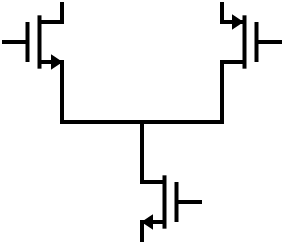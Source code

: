 <mxfile version="28.1.2">
  <diagram name="第 1 页" id="bOk7yKkw_87bxE1mbRi1">
    <mxGraphModel dx="380" dy="209" grid="1" gridSize="10" guides="1" tooltips="1" connect="1" arrows="1" fold="1" page="1" pageScale="1" pageWidth="827" pageHeight="1169" math="0" shadow="0">
      <root>
        <mxCell id="0" />
        <mxCell id="1" parent="0" />
        <mxCell id="fAFTGeUQixBZJxajyv78-22" value="" style="verticalLabelPosition=bottom;shadow=0;dashed=0;align=center;html=1;verticalAlign=top;shape=stencil(zVbdboMgGH0abhsF7Xq72W1X2y76BMzSSapggK3b249CTSoqQ6vJEmPC+fQcvnM+fwDKZIFrAmBUALQFEK4jfdJLhitikdeXt53FpBL8SE50ry4XU1YQQZWtniyWGAL0CKJ7DZ4PlOWcMZIryplsVa7qmhtTplrKW0tca42KKCIsetngt13FdvXTqgH4NEZnN1onnqTzHKATtftZpZOUHkKUVmuYhqmhTCNDIaLsHefHD8E/2b53jxJ/EU8LNT6PU6fQlCtu7u61B3nzbhhKyq4Y4rsRFKbxzgYNOtA0yg5cEJ8b5iGayw+nm9g7LkGGJH9MXJ8hy/TmTGc8IWyHIp0Q9jK9Jc5zPr41h2FK8q7B/zV5/0gG2TMDRfNlXMQeQaTS7w3vFbnylOcNACVt9+B499Dm5gDcXWxCKPKSS58PvpgOtCwHjTS3dl7uBrX/UAb4BQ==);pointerEvents=1;strokeWidth=2;fillColor=#000000;rounded=0;sketch=0;fillStyle=auto;fontFamily=Helvetica;fontSize=12;fontColor=default;" vertex="1" parent="1">
          <mxGeometry x="50" y="270" width="30" height="40" as="geometry" />
        </mxCell>
        <mxCell id="fAFTGeUQixBZJxajyv78-30" style="edgeStyle=orthogonalEdgeStyle;shape=connector;rounded=0;orthogonalLoop=1;jettySize=auto;html=1;exitX=1;exitY=1;exitDx=0;exitDy=0;exitPerimeter=0;strokeColor=default;strokeWidth=2;align=center;verticalAlign=middle;fontFamily=Helvetica;fontSize=12;fontColor=default;labelBackgroundColor=default;endArrow=none;endFill=0;" edge="1" parent="1" source="fAFTGeUQixBZJxajyv78-24">
          <mxGeometry relative="1" as="geometry">
            <mxPoint x="120" y="330" as="targetPoint" />
            <Array as="points">
              <mxPoint x="160" y="330" />
            </Array>
          </mxGeometry>
        </mxCell>
        <mxCell id="fAFTGeUQixBZJxajyv78-24" value="" style="verticalLabelPosition=bottom;shadow=0;dashed=0;align=center;html=1;verticalAlign=top;shape=stencil(zVbRboMgFP0aXhsF7fq62W1P2x76BczSSapggK3b349CTSoqQ6vJEmPCuXAO99wLClAmC1wTAKMCoC2AcB3plx4yXBGLvL687SwmleBHcqJ7dZlMWUEEVTZ6slhiCNAjiO41eH5QlnPGSK4oZ7IVuYprbkyZailvLXGtNSqiiLDoZYPfdhTb0U8rBuDTGJ3daJ14ks5zgE7UzmeVTlJ6CFFarWEapoYyjQwVEWXvOD9+CP7J9r17lPiLeFKo8bmdOoEmXHGzutce5K13w1BSdsUQ342gMIl3NmjQgaRRduCC+Nwwh2guP5xsYm+7BBmS/NFxfYYsk5vTnfGEYjsU6YRiL5Nb4pzz8ak5DFMq7xr8Xyvvb8kge2agaL6Mi9gjiFT63vDOyJUnPG8BEGx3BpzQXJub+9PdxSaEIi+59PngK9OBluWgkWZp53I3qP2HMsAv);pointerEvents=1;strokeWidth=2;fillColor=#000000;rounded=0;sketch=0;fillStyle=auto;flipH=1;fontFamily=Helvetica;fontSize=12;fontColor=default;" vertex="1" parent="1">
          <mxGeometry x="160" y="270" width="30" height="40" as="geometry" />
        </mxCell>
        <mxCell id="fAFTGeUQixBZJxajyv78-25" value="" style="verticalLabelPosition=bottom;shadow=0;dashed=0;align=center;html=1;verticalAlign=top;shape=stencil(zVbdboMgGH0abhsF7Xq72W1X2y76BMzSSapggK3b249CTSoqQ6vJEmPC+fQcvnM+fwDKZIFrAmBUALQFEK4jfdJLhitikdeXt53FpBL8SE50ry4XU1YQQZWtniyWGAL0CKJ7DZ4PlOWcMZIryplsVa7qmhtTplrKW0tca42KKCIsetngt13FdvXTqgH4NEZnN1onnqTzHKATtftZpZOUHkKUVmuYhqmhTCNDIaLsHefHD8E/2b53jxJ/EU8LNT6PU6fQlCtu7u61B3nzbhhKyq4Y4rsRFKbxzgYNOtA0yg5cEJ8b5iGayw+nm9g7LkGGJH9MXJ8hy/TmTGc8IWyHIp0Q9jK9Jc5zPr41h2FK8q7B/zV5/0gG2TMDRfNlXMQeQaTS7w3vFbnylOcNACVt9+B499Dm5gDcXWxCKPKSS58PvpgOtCwHjTS3dl7uBrX/UAb4BQ==);pointerEvents=1;strokeWidth=2;fillColor=#000000;rounded=0;sketch=0;fillStyle=auto;flipH=1;fontFamily=Helvetica;fontSize=12;fontColor=default;" vertex="1" parent="1">
          <mxGeometry x="120" y="350" width="30" height="40" as="geometry" />
        </mxCell>
        <mxCell id="fAFTGeUQixBZJxajyv78-28" style="edgeStyle=orthogonalEdgeStyle;rounded=0;orthogonalLoop=1;jettySize=auto;html=1;exitX=1;exitY=1;exitDx=0;exitDy=0;exitPerimeter=0;entryX=1;entryY=0;entryDx=0;entryDy=0;entryPerimeter=0;fontFamily=Helvetica;fontSize=12;fontColor=default;endArrow=none;endFill=0;strokeWidth=2;" edge="1" parent="1" source="fAFTGeUQixBZJxajyv78-22" target="fAFTGeUQixBZJxajyv78-25">
          <mxGeometry relative="1" as="geometry" />
        </mxCell>
      </root>
    </mxGraphModel>
  </diagram>
</mxfile>
